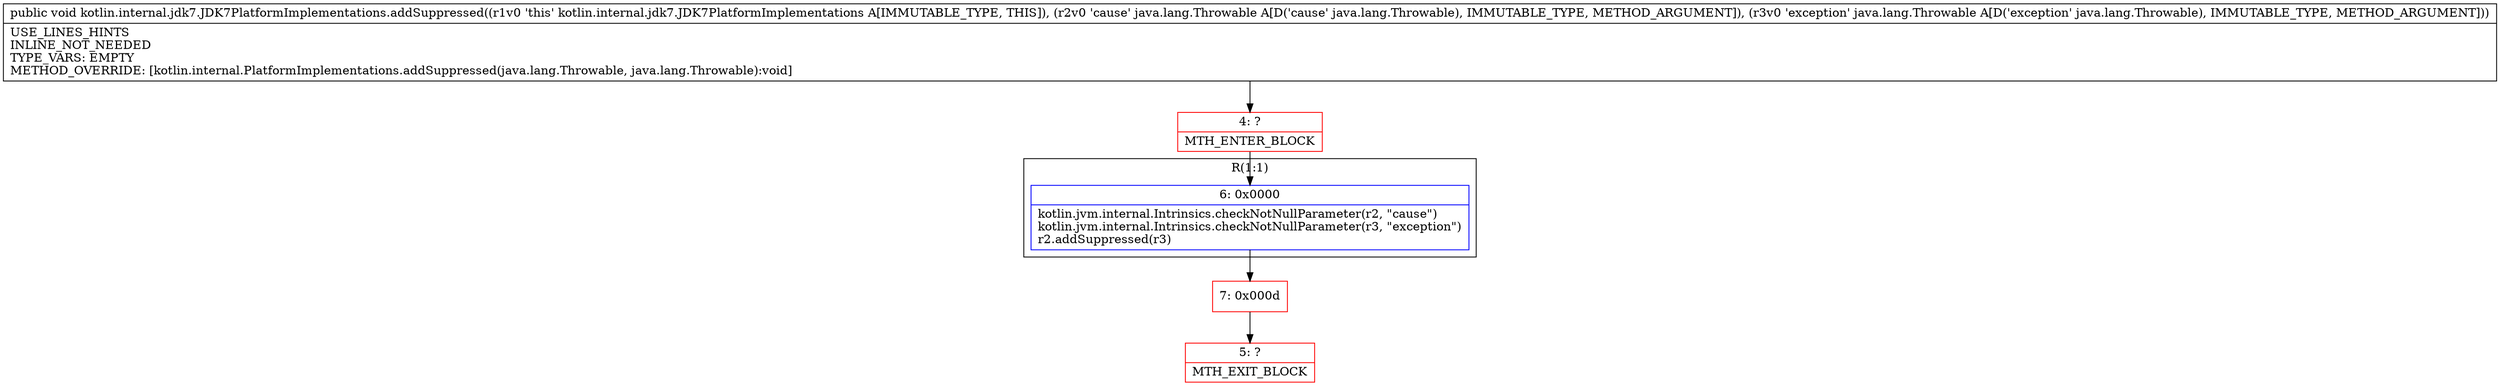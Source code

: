 digraph "CFG forkotlin.internal.jdk7.JDK7PlatformImplementations.addSuppressed(Ljava\/lang\/Throwable;Ljava\/lang\/Throwable;)V" {
subgraph cluster_Region_1664184525 {
label = "R(1:1)";
node [shape=record,color=blue];
Node_6 [shape=record,label="{6\:\ 0x0000|kotlin.jvm.internal.Intrinsics.checkNotNullParameter(r2, \"cause\")\lkotlin.jvm.internal.Intrinsics.checkNotNullParameter(r3, \"exception\")\lr2.addSuppressed(r3)\l}"];
}
Node_4 [shape=record,color=red,label="{4\:\ ?|MTH_ENTER_BLOCK\l}"];
Node_7 [shape=record,color=red,label="{7\:\ 0x000d}"];
Node_5 [shape=record,color=red,label="{5\:\ ?|MTH_EXIT_BLOCK\l}"];
MethodNode[shape=record,label="{public void kotlin.internal.jdk7.JDK7PlatformImplementations.addSuppressed((r1v0 'this' kotlin.internal.jdk7.JDK7PlatformImplementations A[IMMUTABLE_TYPE, THIS]), (r2v0 'cause' java.lang.Throwable A[D('cause' java.lang.Throwable), IMMUTABLE_TYPE, METHOD_ARGUMENT]), (r3v0 'exception' java.lang.Throwable A[D('exception' java.lang.Throwable), IMMUTABLE_TYPE, METHOD_ARGUMENT]))  | USE_LINES_HINTS\lINLINE_NOT_NEEDED\lTYPE_VARS: EMPTY\lMETHOD_OVERRIDE: [kotlin.internal.PlatformImplementations.addSuppressed(java.lang.Throwable, java.lang.Throwable):void]\l}"];
MethodNode -> Node_4;Node_6 -> Node_7;
Node_4 -> Node_6;
Node_7 -> Node_5;
}

